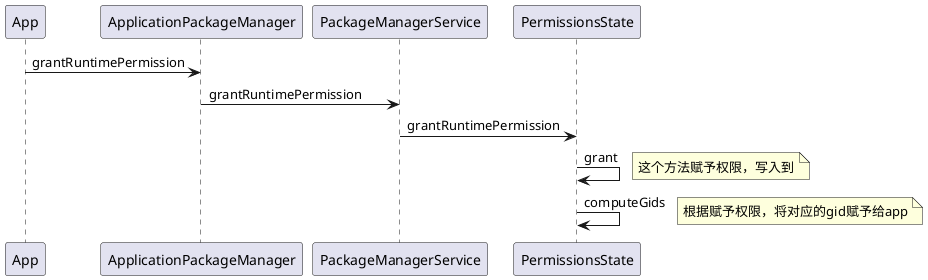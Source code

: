 @startuml
App -> ApplicationPackageManager: grantRuntimePermission
ApplicationPackageManager -> PackageManagerService: grantRuntimePermission

PackageManagerService -> PermissionsState: grantRuntimePermission
PermissionsState -> PermissionsState: grant
note right: 这个方法赋予权限，写入到
PermissionsState -> PermissionsState:computeGids
note right:根据赋予权限，将对应的gid赋予给app
@enduml